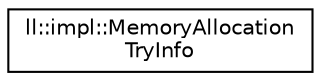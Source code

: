 digraph "Graphical Class Hierarchy"
{
 // LATEX_PDF_SIZE
  edge [fontname="Helvetica",fontsize="10",labelfontname="Helvetica",labelfontsize="10"];
  node [fontname="Helvetica",fontsize="10",shape=record];
  rankdir="LR";
  Node0 [label="ll::impl::MemoryAllocation\lTryInfo",height=0.2,width=0.4,color="black", fillcolor="white", style="filled",URL="$df/d4d/structll_1_1impl_1_1MemoryAllocationTryInfo.html",tooltip=" "];
}
